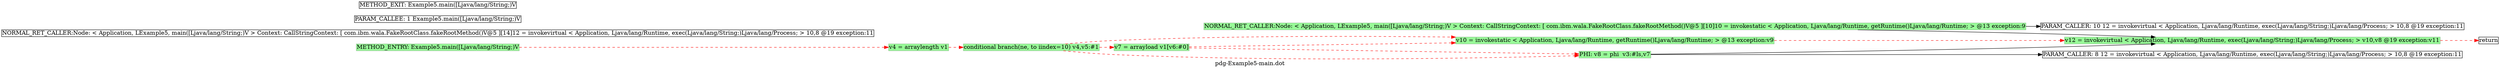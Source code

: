 digraph G {
	rankdir=LR
	graph[label="pdg-Example5-main.dot"];
	node[style=filled,fillcolor ="white",shape=box,margin=0.02,width=0,height=0];
	N0[label="v4 = arraylength v1",fillcolor=palegreen,color=darkseagreen];
	N1[label="conditional branch(ne, to iindex=10) v4,v5:#1",fillcolor=palegreen,color=darkseagreen];
	N2[label="v7 = arrayload v1[v6:#0]",fillcolor=palegreen,color=darkseagreen];
	N3[label="v10 = invokestatic < Application, Ljava/lang/Runtime, getRuntime()Ljava/lang/Runtime; > @13 exception:v9",fillcolor=palegreen,color=darkseagreen];
	N4[label="NORMAL_RET_CALLER:Node: < Application, LExample5, main([Ljava/lang/String;)V > Context: CallStringContext: [ com.ibm.wala.FakeRootClass.fakeRootMethod()V@5 ][10]10 = invokestatic < Application, Ljava/lang/Runtime, getRuntime()Ljava/lang/Runtime; > @13 exception:9",fillcolor=palegreen,color=darkseagreen];
	N5[label="v12 = invokevirtual < Application, Ljava/lang/Runtime, exec(Ljava/lang/String;)Ljava/lang/Process; > v10,v8 @19 exception:v11",fillcolor=palegreen,color=darkseagreen];
	N6[label="PARAM_CALLER: 10 12 = invokevirtual < Application, Ljava/lang/Runtime, exec(Ljava/lang/String;)Ljava/lang/Process; > 10,8 @19 exception:11",fillcolor=white,color=black];
	N7[label="PARAM_CALLER: 8 12 = invokevirtual < Application, Ljava/lang/Runtime, exec(Ljava/lang/String;)Ljava/lang/Process; > 10,8 @19 exception:11",fillcolor=white,color=black];
	N8[label="NORMAL_RET_CALLER:Node: < Application, LExample5, main([Ljava/lang/String;)V > Context: CallStringContext: [ com.ibm.wala.FakeRootClass.fakeRootMethod()V@5 ][14]12 = invokevirtual < Application, Ljava/lang/Runtime, exec(Ljava/lang/String;)Ljava/lang/Process; > 10,8 @19 exception:11",fillcolor=white,color=black];
	N9[label="return",fillcolor=white,color=black];
	N10[label="PHI: v8 = phi  v3:#ls,v7",fillcolor=palegreen,color=darkseagreen];
	N11[label="PARAM_CALLEE: 1 Example5.main([Ljava/lang/String;)V",fillcolor=white,color=black];
	N12[label="METHOD_ENTRY: Example5.main([Ljava/lang/String;)V",fillcolor=palegreen,color=darkseagreen];
	N13[label="METHOD_EXIT: Example5.main([Ljava/lang/String;)V",fillcolor=white,color=black];
	N0 -> N1[color="0.002 0.999 0.999",style=dashed];
	N1 -> N2[color="0.002 0.999 0.999",style=dashed];
	N1 -> N3[color="0.002 0.999 0.999",style=dashed];
	N1 -> N10[color="0.002 0.999 0.999",style=dashed];
	N2 -> N3[color="0.002 0.999 0.999",style=dashed];
	N2 -> N10[color="0.002 0.999 0.999",style=dashed];
	N3 -> N5[color="0.002 0.999 0.999",style=dashed];
	N4 -> N5[color="black",style=solid];
	N4 -> N6[color="black",style=solid];
	N5 -> N9[color="0.002 0.999 0.999",style=dashed];
	N10 -> N5[color="black",style=solid];
	N10 -> N7[color="black",style=solid];
	N12 -> N0[color="0.002 0.999 0.999",style=dashed];
}
